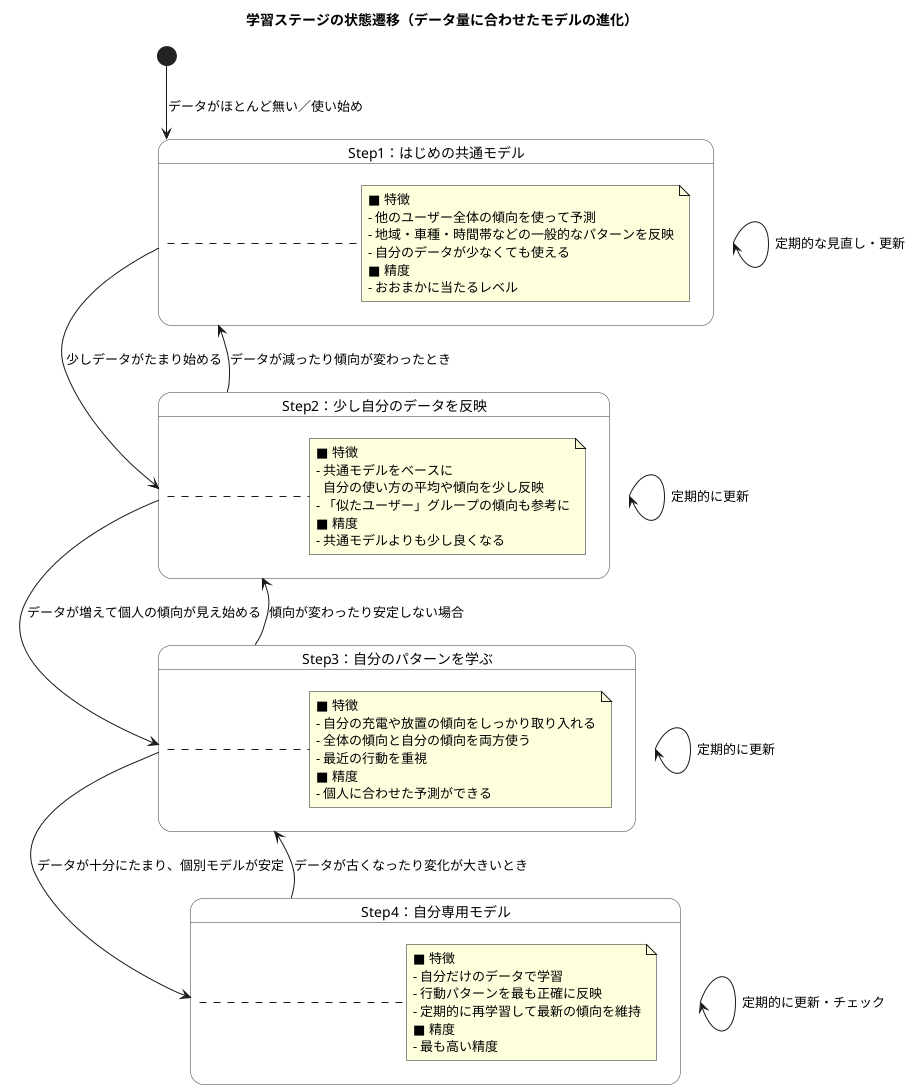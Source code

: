 @startuml
skinparam shadowing false
skinparam state {
  BackgroundColor #FFFFFF
  BorderColor #333333
}
title 学習ステージの状態遷移（データ量に合わせたモデルの進化）

[*] --> S1 : データがほとんど無い／使い始め

state "Step1：はじめの共通モデル" as S1 {
  note right
    ■ 特徴
    - 他のユーザー全体の傾向を使って予測
    - 地域・車種・時間帯などの一般的なパターンを反映
    - 自分のデータが少なくても使える
    ■ 精度
    - おおまかに当たるレベル
  end note
}
S1 --> S2 : 少しデータがたまり始める
S1 --> S1 : 定期的な見直し・更新

state "Step2：少し自分のデータを反映" as S2 {
  note right
    ■ 特徴
    - 共通モデルをベースに
      自分の使い方の平均や傾向を少し反映
    - 「似たユーザー」グループの傾向も参考に
    ■ 精度
    - 共通モデルよりも少し良くなる
  end note
}
S2 --> S3 : データが増えて個人の傾向が見え始める
S2 --> S1 : データが減ったり傾向が変わったとき
S2 --> S2 : 定期的に更新

state "Step3：自分のパターンを学ぶ" as S3 {
  note right
    ■ 特徴
    - 自分の充電や放置の傾向をしっかり取り入れる
    - 全体の傾向と自分の傾向を両方使う
    - 最近の行動を重視
    ■ 精度
    - 個人に合わせた予測ができる
  end note
}
S3 --> S4 : データが十分にたまり、個別モデルが安定
S3 --> S2 : 傾向が変わったり安定しない場合
S3 --> S3 : 定期的に更新

state "Step4：自分専用モデル" as S4 {
  note right
    ■ 特徴
    - 自分だけのデータで学習
    - 行動パターンを最も正確に反映
    - 定期的に再学習して最新の傾向を維持
    ■ 精度
    - 最も高い精度
  end note
}
S4 --> S3 : データが古くなったり変化が大きいとき
S4 --> S4 : 定期的に更新・チェック

@enduml
